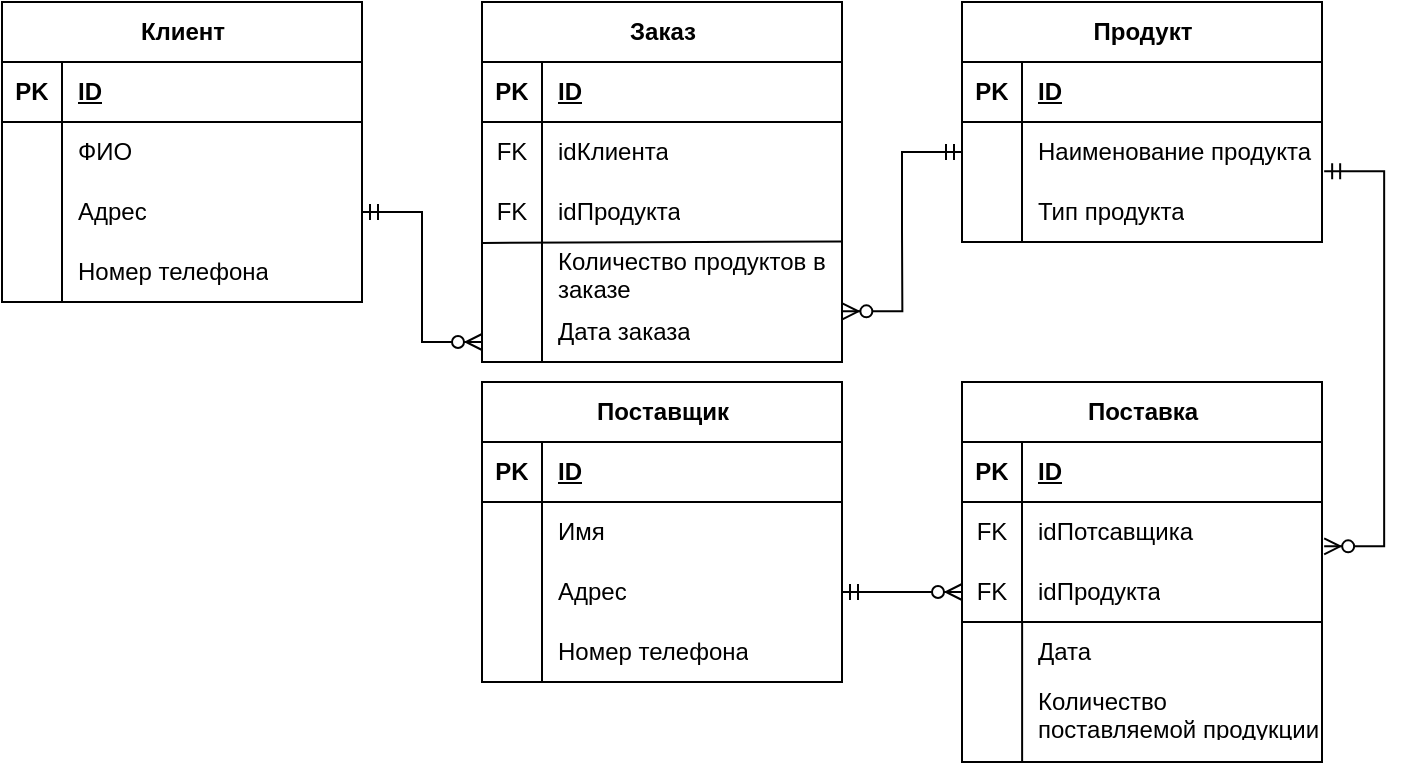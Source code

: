<mxfile version="21.1.2" type="device">
  <diagram name="Page-1" id="e56a1550-8fbb-45ad-956c-1786394a9013">
    <mxGraphModel dx="989" dy="1956" grid="1" gridSize="10" guides="1" tooltips="1" connect="1" arrows="1" fold="1" page="1" pageScale="1" pageWidth="1100" pageHeight="850" background="none" math="0" shadow="0">
      <root>
        <mxCell id="0" />
        <mxCell id="1" parent="0" />
        <mxCell id="4J-q9b5O59UkSo8UKCiJ-1" value="Поставщик" style="shape=table;startSize=30;container=1;collapsible=1;childLayout=tableLayout;fixedRows=1;rowLines=0;fontStyle=1;align=center;resizeLast=1;html=1;" parent="1" vertex="1">
          <mxGeometry x="470" y="100" width="180" height="150" as="geometry" />
        </mxCell>
        <mxCell id="4J-q9b5O59UkSo8UKCiJ-2" value="" style="shape=tableRow;horizontal=0;startSize=0;swimlaneHead=0;swimlaneBody=0;fillColor=none;collapsible=0;dropTarget=0;points=[[0,0.5],[1,0.5]];portConstraint=eastwest;top=0;left=0;right=0;bottom=1;" parent="4J-q9b5O59UkSo8UKCiJ-1" vertex="1">
          <mxGeometry y="30" width="180" height="30" as="geometry" />
        </mxCell>
        <mxCell id="4J-q9b5O59UkSo8UKCiJ-3" value="PK" style="shape=partialRectangle;connectable=0;fillColor=none;top=0;left=0;bottom=0;right=0;fontStyle=1;overflow=hidden;whiteSpace=wrap;html=1;" parent="4J-q9b5O59UkSo8UKCiJ-2" vertex="1">
          <mxGeometry width="30" height="30" as="geometry">
            <mxRectangle width="30" height="30" as="alternateBounds" />
          </mxGeometry>
        </mxCell>
        <mxCell id="4J-q9b5O59UkSo8UKCiJ-4" value="ID" style="shape=partialRectangle;connectable=0;fillColor=none;top=0;left=0;bottom=0;right=0;align=left;spacingLeft=6;fontStyle=5;overflow=hidden;whiteSpace=wrap;html=1;" parent="4J-q9b5O59UkSo8UKCiJ-2" vertex="1">
          <mxGeometry x="30" width="150" height="30" as="geometry">
            <mxRectangle width="150" height="30" as="alternateBounds" />
          </mxGeometry>
        </mxCell>
        <mxCell id="4J-q9b5O59UkSo8UKCiJ-5" value="" style="shape=tableRow;horizontal=0;startSize=0;swimlaneHead=0;swimlaneBody=0;fillColor=none;collapsible=0;dropTarget=0;points=[[0,0.5],[1,0.5]];portConstraint=eastwest;top=0;left=0;right=0;bottom=0;" parent="4J-q9b5O59UkSo8UKCiJ-1" vertex="1">
          <mxGeometry y="60" width="180" height="30" as="geometry" />
        </mxCell>
        <mxCell id="4J-q9b5O59UkSo8UKCiJ-6" value="" style="shape=partialRectangle;connectable=0;fillColor=none;top=0;left=0;bottom=0;right=0;editable=1;overflow=hidden;whiteSpace=wrap;html=1;" parent="4J-q9b5O59UkSo8UKCiJ-5" vertex="1">
          <mxGeometry width="30" height="30" as="geometry">
            <mxRectangle width="30" height="30" as="alternateBounds" />
          </mxGeometry>
        </mxCell>
        <mxCell id="4J-q9b5O59UkSo8UKCiJ-7" value="Имя" style="shape=partialRectangle;connectable=0;fillColor=none;top=0;left=0;bottom=0;right=0;align=left;spacingLeft=6;overflow=hidden;whiteSpace=wrap;html=1;" parent="4J-q9b5O59UkSo8UKCiJ-5" vertex="1">
          <mxGeometry x="30" width="150" height="30" as="geometry">
            <mxRectangle width="150" height="30" as="alternateBounds" />
          </mxGeometry>
        </mxCell>
        <mxCell id="4J-q9b5O59UkSo8UKCiJ-8" value="" style="shape=tableRow;horizontal=0;startSize=0;swimlaneHead=0;swimlaneBody=0;fillColor=none;collapsible=0;dropTarget=0;points=[[0,0.5],[1,0.5]];portConstraint=eastwest;top=0;left=0;right=0;bottom=0;" parent="4J-q9b5O59UkSo8UKCiJ-1" vertex="1">
          <mxGeometry y="90" width="180" height="30" as="geometry" />
        </mxCell>
        <mxCell id="4J-q9b5O59UkSo8UKCiJ-9" value="" style="shape=partialRectangle;connectable=0;fillColor=none;top=0;left=0;bottom=0;right=0;editable=1;overflow=hidden;whiteSpace=wrap;html=1;" parent="4J-q9b5O59UkSo8UKCiJ-8" vertex="1">
          <mxGeometry width="30" height="30" as="geometry">
            <mxRectangle width="30" height="30" as="alternateBounds" />
          </mxGeometry>
        </mxCell>
        <mxCell id="4J-q9b5O59UkSo8UKCiJ-10" value="Адрес" style="shape=partialRectangle;connectable=0;fillColor=none;top=0;left=0;bottom=0;right=0;align=left;spacingLeft=6;overflow=hidden;whiteSpace=wrap;html=1;" parent="4J-q9b5O59UkSo8UKCiJ-8" vertex="1">
          <mxGeometry x="30" width="150" height="30" as="geometry">
            <mxRectangle width="150" height="30" as="alternateBounds" />
          </mxGeometry>
        </mxCell>
        <mxCell id="4J-q9b5O59UkSo8UKCiJ-11" value="" style="shape=tableRow;horizontal=0;startSize=0;swimlaneHead=0;swimlaneBody=0;fillColor=none;collapsible=0;dropTarget=0;points=[[0,0.5],[1,0.5]];portConstraint=eastwest;top=0;left=0;right=0;bottom=0;" parent="4J-q9b5O59UkSo8UKCiJ-1" vertex="1">
          <mxGeometry y="120" width="180" height="30" as="geometry" />
        </mxCell>
        <mxCell id="4J-q9b5O59UkSo8UKCiJ-12" value="" style="shape=partialRectangle;connectable=0;fillColor=none;top=0;left=0;bottom=0;right=0;editable=1;overflow=hidden;whiteSpace=wrap;html=1;" parent="4J-q9b5O59UkSo8UKCiJ-11" vertex="1">
          <mxGeometry width="30" height="30" as="geometry">
            <mxRectangle width="30" height="30" as="alternateBounds" />
          </mxGeometry>
        </mxCell>
        <mxCell id="4J-q9b5O59UkSo8UKCiJ-13" value="Номер телефона" style="shape=partialRectangle;connectable=0;fillColor=none;top=0;left=0;bottom=0;right=0;align=left;spacingLeft=6;overflow=hidden;whiteSpace=wrap;html=1;" parent="4J-q9b5O59UkSo8UKCiJ-11" vertex="1">
          <mxGeometry x="30" width="150" height="30" as="geometry">
            <mxRectangle width="150" height="30" as="alternateBounds" />
          </mxGeometry>
        </mxCell>
        <mxCell id="4J-q9b5O59UkSo8UKCiJ-26" value="Заказ" style="shape=table;startSize=30;container=1;collapsible=1;childLayout=tableLayout;fixedRows=1;rowLines=0;fontStyle=1;align=center;resizeLast=1;html=1;" parent="1" vertex="1">
          <mxGeometry x="470" y="-90" width="180" height="180" as="geometry" />
        </mxCell>
        <mxCell id="4J-q9b5O59UkSo8UKCiJ-27" value="" style="shape=tableRow;horizontal=0;startSize=0;swimlaneHead=0;swimlaneBody=0;fillColor=none;collapsible=0;dropTarget=0;points=[[0,0.5],[1,0.5]];portConstraint=eastwest;top=0;left=0;right=0;bottom=1;" parent="4J-q9b5O59UkSo8UKCiJ-26" vertex="1">
          <mxGeometry y="30" width="180" height="30" as="geometry" />
        </mxCell>
        <mxCell id="4J-q9b5O59UkSo8UKCiJ-28" value="PK" style="shape=partialRectangle;connectable=0;fillColor=none;top=0;left=0;bottom=0;right=0;fontStyle=1;overflow=hidden;whiteSpace=wrap;html=1;" parent="4J-q9b5O59UkSo8UKCiJ-27" vertex="1">
          <mxGeometry width="30" height="30" as="geometry">
            <mxRectangle width="30" height="30" as="alternateBounds" />
          </mxGeometry>
        </mxCell>
        <mxCell id="4J-q9b5O59UkSo8UKCiJ-29" value="ID" style="shape=partialRectangle;connectable=0;fillColor=none;top=0;left=0;bottom=0;right=0;align=left;spacingLeft=6;fontStyle=5;overflow=hidden;whiteSpace=wrap;html=1;" parent="4J-q9b5O59UkSo8UKCiJ-27" vertex="1">
          <mxGeometry x="30" width="150" height="30" as="geometry">
            <mxRectangle width="150" height="30" as="alternateBounds" />
          </mxGeometry>
        </mxCell>
        <mxCell id="4J-q9b5O59UkSo8UKCiJ-30" value="" style="shape=tableRow;horizontal=0;startSize=0;swimlaneHead=0;swimlaneBody=0;fillColor=none;collapsible=0;dropTarget=0;points=[[0,0.5],[1,0.5]];portConstraint=eastwest;top=0;left=0;right=0;bottom=0;" parent="4J-q9b5O59UkSo8UKCiJ-26" vertex="1">
          <mxGeometry y="60" width="180" height="30" as="geometry" />
        </mxCell>
        <mxCell id="4J-q9b5O59UkSo8UKCiJ-31" value="FK" style="shape=partialRectangle;connectable=0;fillColor=none;top=0;left=0;bottom=0;right=0;editable=1;overflow=hidden;whiteSpace=wrap;html=1;" parent="4J-q9b5O59UkSo8UKCiJ-30" vertex="1">
          <mxGeometry width="30" height="30" as="geometry">
            <mxRectangle width="30" height="30" as="alternateBounds" />
          </mxGeometry>
        </mxCell>
        <mxCell id="4J-q9b5O59UkSo8UKCiJ-32" value="idКлиента" style="shape=partialRectangle;connectable=0;fillColor=none;top=0;left=0;bottom=0;right=0;align=left;spacingLeft=6;overflow=hidden;whiteSpace=wrap;html=1;" parent="4J-q9b5O59UkSo8UKCiJ-30" vertex="1">
          <mxGeometry x="30" width="150" height="30" as="geometry">
            <mxRectangle width="150" height="30" as="alternateBounds" />
          </mxGeometry>
        </mxCell>
        <mxCell id="4J-q9b5O59UkSo8UKCiJ-33" value="" style="shape=tableRow;horizontal=0;startSize=0;swimlaneHead=0;swimlaneBody=0;fillColor=none;collapsible=0;dropTarget=0;points=[[0,0.5],[1,0.5]];portConstraint=eastwest;top=0;left=0;right=0;bottom=0;" parent="4J-q9b5O59UkSo8UKCiJ-26" vertex="1">
          <mxGeometry y="90" width="180" height="30" as="geometry" />
        </mxCell>
        <mxCell id="4J-q9b5O59UkSo8UKCiJ-34" value="FK" style="shape=partialRectangle;connectable=0;fillColor=none;top=0;left=0;bottom=0;right=0;editable=1;overflow=hidden;whiteSpace=wrap;html=1;" parent="4J-q9b5O59UkSo8UKCiJ-33" vertex="1">
          <mxGeometry width="30" height="30" as="geometry">
            <mxRectangle width="30" height="30" as="alternateBounds" />
          </mxGeometry>
        </mxCell>
        <mxCell id="4J-q9b5O59UkSo8UKCiJ-35" value="idПродукта" style="shape=partialRectangle;connectable=0;fillColor=none;top=0;left=0;bottom=0;right=0;align=left;spacingLeft=6;overflow=hidden;whiteSpace=wrap;html=1;" parent="4J-q9b5O59UkSo8UKCiJ-33" vertex="1">
          <mxGeometry x="30" width="150" height="30" as="geometry">
            <mxRectangle width="150" height="30" as="alternateBounds" />
          </mxGeometry>
        </mxCell>
        <mxCell id="4J-q9b5O59UkSo8UKCiJ-36" value="" style="shape=tableRow;horizontal=0;startSize=0;swimlaneHead=0;swimlaneBody=0;fillColor=none;collapsible=0;dropTarget=0;points=[[0,0.5],[1,0.5]];portConstraint=eastwest;top=0;left=0;right=0;bottom=0;" parent="4J-q9b5O59UkSo8UKCiJ-26" vertex="1">
          <mxGeometry y="120" width="180" height="30" as="geometry" />
        </mxCell>
        <mxCell id="4J-q9b5O59UkSo8UKCiJ-37" value="" style="shape=partialRectangle;connectable=0;fillColor=none;top=0;left=0;bottom=0;right=0;editable=1;overflow=hidden;whiteSpace=wrap;html=1;" parent="4J-q9b5O59UkSo8UKCiJ-36" vertex="1">
          <mxGeometry width="30" height="30" as="geometry">
            <mxRectangle width="30" height="30" as="alternateBounds" />
          </mxGeometry>
        </mxCell>
        <mxCell id="4J-q9b5O59UkSo8UKCiJ-38" value="Количество продуктов в заказе" style="shape=partialRectangle;connectable=0;fillColor=none;top=0;left=0;bottom=0;right=0;align=left;spacingLeft=6;overflow=hidden;whiteSpace=wrap;html=1;" parent="4J-q9b5O59UkSo8UKCiJ-36" vertex="1">
          <mxGeometry x="30" width="150" height="30" as="geometry">
            <mxRectangle width="150" height="30" as="alternateBounds" />
          </mxGeometry>
        </mxCell>
        <mxCell id="zabKqEmZlj4VJ8PQ3bpC-7" value="" style="endArrow=none;html=1;rounded=0;entryX=0.002;entryY=1.015;entryDx=0;entryDy=0;entryPerimeter=0;exitX=0.998;exitY=-0.008;exitDx=0;exitDy=0;exitPerimeter=0;" edge="1" parent="4J-q9b5O59UkSo8UKCiJ-26" source="4J-q9b5O59UkSo8UKCiJ-36" target="4J-q9b5O59UkSo8UKCiJ-33">
          <mxGeometry width="50" height="50" relative="1" as="geometry">
            <mxPoint x="100" y="210" as="sourcePoint" />
            <mxPoint x="150" y="160" as="targetPoint" />
          </mxGeometry>
        </mxCell>
        <mxCell id="4J-q9b5O59UkSo8UKCiJ-39" value="" style="shape=partialRectangle;connectable=0;fillColor=none;top=0;left=0;bottom=0;right=0;editable=1;overflow=hidden;whiteSpace=wrap;html=1;" parent="1" vertex="1">
          <mxGeometry x="470" y="60" width="30" height="30" as="geometry">
            <mxRectangle width="30" height="30" as="alternateBounds" />
          </mxGeometry>
        </mxCell>
        <mxCell id="4J-q9b5O59UkSo8UKCiJ-40" value="Дата заказа" style="shape=partialRectangle;connectable=0;fillColor=none;top=0;left=0;bottom=0;right=0;align=left;spacingLeft=6;overflow=hidden;whiteSpace=wrap;html=1;" parent="1" vertex="1">
          <mxGeometry x="500" y="60" width="150" height="30" as="geometry">
            <mxRectangle width="150" height="30" as="alternateBounds" />
          </mxGeometry>
        </mxCell>
        <mxCell id="4J-q9b5O59UkSo8UKCiJ-41" value="" style="endArrow=none;html=1;rounded=0;" parent="1" edge="1">
          <mxGeometry width="50" height="50" relative="1" as="geometry">
            <mxPoint x="500" y="90" as="sourcePoint" />
            <mxPoint x="500" y="60" as="targetPoint" />
          </mxGeometry>
        </mxCell>
        <mxCell id="4J-q9b5O59UkSo8UKCiJ-46" value="Клиент" style="shape=table;startSize=30;container=1;collapsible=1;childLayout=tableLayout;fixedRows=1;rowLines=0;fontStyle=1;align=center;resizeLast=1;html=1;" parent="1" vertex="1">
          <mxGeometry x="230" y="-90" width="180" height="150" as="geometry" />
        </mxCell>
        <mxCell id="4J-q9b5O59UkSo8UKCiJ-47" value="" style="shape=tableRow;horizontal=0;startSize=0;swimlaneHead=0;swimlaneBody=0;fillColor=none;collapsible=0;dropTarget=0;points=[[0,0.5],[1,0.5]];portConstraint=eastwest;top=0;left=0;right=0;bottom=1;" parent="4J-q9b5O59UkSo8UKCiJ-46" vertex="1">
          <mxGeometry y="30" width="180" height="30" as="geometry" />
        </mxCell>
        <mxCell id="4J-q9b5O59UkSo8UKCiJ-48" value="PK" style="shape=partialRectangle;connectable=0;fillColor=none;top=0;left=0;bottom=0;right=0;fontStyle=1;overflow=hidden;whiteSpace=wrap;html=1;" parent="4J-q9b5O59UkSo8UKCiJ-47" vertex="1">
          <mxGeometry width="30" height="30" as="geometry">
            <mxRectangle width="30" height="30" as="alternateBounds" />
          </mxGeometry>
        </mxCell>
        <mxCell id="4J-q9b5O59UkSo8UKCiJ-49" value="ID" style="shape=partialRectangle;connectable=0;fillColor=none;top=0;left=0;bottom=0;right=0;align=left;spacingLeft=6;fontStyle=5;overflow=hidden;whiteSpace=wrap;html=1;" parent="4J-q9b5O59UkSo8UKCiJ-47" vertex="1">
          <mxGeometry x="30" width="150" height="30" as="geometry">
            <mxRectangle width="150" height="30" as="alternateBounds" />
          </mxGeometry>
        </mxCell>
        <mxCell id="4J-q9b5O59UkSo8UKCiJ-50" value="" style="shape=tableRow;horizontal=0;startSize=0;swimlaneHead=0;swimlaneBody=0;fillColor=none;collapsible=0;dropTarget=0;points=[[0,0.5],[1,0.5]];portConstraint=eastwest;top=0;left=0;right=0;bottom=0;" parent="4J-q9b5O59UkSo8UKCiJ-46" vertex="1">
          <mxGeometry y="60" width="180" height="30" as="geometry" />
        </mxCell>
        <mxCell id="4J-q9b5O59UkSo8UKCiJ-51" value="" style="shape=partialRectangle;connectable=0;fillColor=none;top=0;left=0;bottom=0;right=0;editable=1;overflow=hidden;whiteSpace=wrap;html=1;" parent="4J-q9b5O59UkSo8UKCiJ-50" vertex="1">
          <mxGeometry width="30" height="30" as="geometry">
            <mxRectangle width="30" height="30" as="alternateBounds" />
          </mxGeometry>
        </mxCell>
        <mxCell id="4J-q9b5O59UkSo8UKCiJ-52" value="ФИО" style="shape=partialRectangle;connectable=0;fillColor=none;top=0;left=0;bottom=0;right=0;align=left;spacingLeft=6;overflow=hidden;whiteSpace=wrap;html=1;" parent="4J-q9b5O59UkSo8UKCiJ-50" vertex="1">
          <mxGeometry x="30" width="150" height="30" as="geometry">
            <mxRectangle width="150" height="30" as="alternateBounds" />
          </mxGeometry>
        </mxCell>
        <mxCell id="4J-q9b5O59UkSo8UKCiJ-53" value="" style="shape=tableRow;horizontal=0;startSize=0;swimlaneHead=0;swimlaneBody=0;fillColor=none;collapsible=0;dropTarget=0;points=[[0,0.5],[1,0.5]];portConstraint=eastwest;top=0;left=0;right=0;bottom=0;" parent="4J-q9b5O59UkSo8UKCiJ-46" vertex="1">
          <mxGeometry y="90" width="180" height="30" as="geometry" />
        </mxCell>
        <mxCell id="4J-q9b5O59UkSo8UKCiJ-54" value="" style="shape=partialRectangle;connectable=0;fillColor=none;top=0;left=0;bottom=0;right=0;editable=1;overflow=hidden;whiteSpace=wrap;html=1;" parent="4J-q9b5O59UkSo8UKCiJ-53" vertex="1">
          <mxGeometry width="30" height="30" as="geometry">
            <mxRectangle width="30" height="30" as="alternateBounds" />
          </mxGeometry>
        </mxCell>
        <mxCell id="4J-q9b5O59UkSo8UKCiJ-55" value="Адрес" style="shape=partialRectangle;connectable=0;fillColor=none;top=0;left=0;bottom=0;right=0;align=left;spacingLeft=6;overflow=hidden;whiteSpace=wrap;html=1;" parent="4J-q9b5O59UkSo8UKCiJ-53" vertex="1">
          <mxGeometry x="30" width="150" height="30" as="geometry">
            <mxRectangle width="150" height="30" as="alternateBounds" />
          </mxGeometry>
        </mxCell>
        <mxCell id="4J-q9b5O59UkSo8UKCiJ-56" value="" style="shape=tableRow;horizontal=0;startSize=0;swimlaneHead=0;swimlaneBody=0;fillColor=none;collapsible=0;dropTarget=0;points=[[0,0.5],[1,0.5]];portConstraint=eastwest;top=0;left=0;right=0;bottom=0;" parent="4J-q9b5O59UkSo8UKCiJ-46" vertex="1">
          <mxGeometry y="120" width="180" height="30" as="geometry" />
        </mxCell>
        <mxCell id="4J-q9b5O59UkSo8UKCiJ-57" value="" style="shape=partialRectangle;connectable=0;fillColor=none;top=0;left=0;bottom=0;right=0;editable=1;overflow=hidden;whiteSpace=wrap;html=1;" parent="4J-q9b5O59UkSo8UKCiJ-56" vertex="1">
          <mxGeometry width="30" height="30" as="geometry">
            <mxRectangle width="30" height="30" as="alternateBounds" />
          </mxGeometry>
        </mxCell>
        <mxCell id="4J-q9b5O59UkSo8UKCiJ-58" value="Номер телефона" style="shape=partialRectangle;connectable=0;fillColor=none;top=0;left=0;bottom=0;right=0;align=left;spacingLeft=6;overflow=hidden;whiteSpace=wrap;html=1;" parent="4J-q9b5O59UkSo8UKCiJ-56" vertex="1">
          <mxGeometry x="30" width="150" height="30" as="geometry">
            <mxRectangle width="150" height="30" as="alternateBounds" />
          </mxGeometry>
        </mxCell>
        <mxCell id="4J-q9b5O59UkSo8UKCiJ-59" value="Продукт" style="shape=table;startSize=30;container=1;collapsible=1;childLayout=tableLayout;fixedRows=1;rowLines=0;fontStyle=1;align=center;resizeLast=1;html=1;" parent="1" vertex="1">
          <mxGeometry x="710" y="-90" width="180" height="120" as="geometry" />
        </mxCell>
        <mxCell id="4J-q9b5O59UkSo8UKCiJ-60" value="" style="shape=tableRow;horizontal=0;startSize=0;swimlaneHead=0;swimlaneBody=0;fillColor=none;collapsible=0;dropTarget=0;points=[[0,0.5],[1,0.5]];portConstraint=eastwest;top=0;left=0;right=0;bottom=1;" parent="4J-q9b5O59UkSo8UKCiJ-59" vertex="1">
          <mxGeometry y="30" width="180" height="30" as="geometry" />
        </mxCell>
        <mxCell id="4J-q9b5O59UkSo8UKCiJ-61" value="PK" style="shape=partialRectangle;connectable=0;fillColor=none;top=0;left=0;bottom=0;right=0;fontStyle=1;overflow=hidden;whiteSpace=wrap;html=1;" parent="4J-q9b5O59UkSo8UKCiJ-60" vertex="1">
          <mxGeometry width="30" height="30" as="geometry">
            <mxRectangle width="30" height="30" as="alternateBounds" />
          </mxGeometry>
        </mxCell>
        <mxCell id="4J-q9b5O59UkSo8UKCiJ-62" value="ID" style="shape=partialRectangle;connectable=0;fillColor=none;top=0;left=0;bottom=0;right=0;align=left;spacingLeft=6;fontStyle=5;overflow=hidden;whiteSpace=wrap;html=1;" parent="4J-q9b5O59UkSo8UKCiJ-60" vertex="1">
          <mxGeometry x="30" width="150" height="30" as="geometry">
            <mxRectangle width="150" height="30" as="alternateBounds" />
          </mxGeometry>
        </mxCell>
        <mxCell id="4J-q9b5O59UkSo8UKCiJ-63" value="" style="shape=tableRow;horizontal=0;startSize=0;swimlaneHead=0;swimlaneBody=0;fillColor=none;collapsible=0;dropTarget=0;points=[[0,0.5],[1,0.5]];portConstraint=eastwest;top=0;left=0;right=0;bottom=0;" parent="4J-q9b5O59UkSo8UKCiJ-59" vertex="1">
          <mxGeometry y="60" width="180" height="30" as="geometry" />
        </mxCell>
        <mxCell id="4J-q9b5O59UkSo8UKCiJ-64" value="" style="shape=partialRectangle;connectable=0;fillColor=none;top=0;left=0;bottom=0;right=0;editable=1;overflow=hidden;whiteSpace=wrap;html=1;" parent="4J-q9b5O59UkSo8UKCiJ-63" vertex="1">
          <mxGeometry width="30" height="30" as="geometry">
            <mxRectangle width="30" height="30" as="alternateBounds" />
          </mxGeometry>
        </mxCell>
        <mxCell id="4J-q9b5O59UkSo8UKCiJ-65" value="Наименование продукта" style="shape=partialRectangle;connectable=0;fillColor=none;top=0;left=0;bottom=0;right=0;align=left;spacingLeft=6;overflow=hidden;whiteSpace=wrap;html=1;" parent="4J-q9b5O59UkSo8UKCiJ-63" vertex="1">
          <mxGeometry x="30" width="150" height="30" as="geometry">
            <mxRectangle width="150" height="30" as="alternateBounds" />
          </mxGeometry>
        </mxCell>
        <mxCell id="4J-q9b5O59UkSo8UKCiJ-66" value="" style="shape=tableRow;horizontal=0;startSize=0;swimlaneHead=0;swimlaneBody=0;fillColor=none;collapsible=0;dropTarget=0;points=[[0,0.5],[1,0.5]];portConstraint=eastwest;top=0;left=0;right=0;bottom=0;" parent="4J-q9b5O59UkSo8UKCiJ-59" vertex="1">
          <mxGeometry y="90" width="180" height="30" as="geometry" />
        </mxCell>
        <mxCell id="4J-q9b5O59UkSo8UKCiJ-67" value="" style="shape=partialRectangle;connectable=0;fillColor=none;top=0;left=0;bottom=0;right=0;editable=1;overflow=hidden;whiteSpace=wrap;html=1;" parent="4J-q9b5O59UkSo8UKCiJ-66" vertex="1">
          <mxGeometry width="30" height="30" as="geometry">
            <mxRectangle width="30" height="30" as="alternateBounds" />
          </mxGeometry>
        </mxCell>
        <mxCell id="4J-q9b5O59UkSo8UKCiJ-68" value="Тип продукта" style="shape=partialRectangle;connectable=0;fillColor=none;top=0;left=0;bottom=0;right=0;align=left;spacingLeft=6;overflow=hidden;whiteSpace=wrap;html=1;" parent="4J-q9b5O59UkSo8UKCiJ-66" vertex="1">
          <mxGeometry x="30" width="150" height="30" as="geometry">
            <mxRectangle width="150" height="30" as="alternateBounds" />
          </mxGeometry>
        </mxCell>
        <mxCell id="4J-q9b5O59UkSo8UKCiJ-72" value="Поставка" style="shape=table;startSize=30;container=1;collapsible=1;childLayout=tableLayout;fixedRows=1;rowLines=0;fontStyle=1;align=center;resizeLast=1;html=1;" parent="1" vertex="1">
          <mxGeometry x="710" y="100" width="180" height="120" as="geometry" />
        </mxCell>
        <mxCell id="4J-q9b5O59UkSo8UKCiJ-73" value="" style="shape=tableRow;horizontal=0;startSize=0;swimlaneHead=0;swimlaneBody=0;fillColor=none;collapsible=0;dropTarget=0;points=[[0,0.5],[1,0.5]];portConstraint=eastwest;top=0;left=0;right=0;bottom=1;" parent="4J-q9b5O59UkSo8UKCiJ-72" vertex="1">
          <mxGeometry y="30" width="180" height="30" as="geometry" />
        </mxCell>
        <mxCell id="4J-q9b5O59UkSo8UKCiJ-74" value="PK" style="shape=partialRectangle;connectable=0;fillColor=none;top=0;left=0;bottom=0;right=0;fontStyle=1;overflow=hidden;whiteSpace=wrap;html=1;" parent="4J-q9b5O59UkSo8UKCiJ-73" vertex="1">
          <mxGeometry width="30" height="30" as="geometry">
            <mxRectangle width="30" height="30" as="alternateBounds" />
          </mxGeometry>
        </mxCell>
        <mxCell id="4J-q9b5O59UkSo8UKCiJ-75" value="ID" style="shape=partialRectangle;connectable=0;fillColor=none;top=0;left=0;bottom=0;right=0;align=left;spacingLeft=6;fontStyle=5;overflow=hidden;whiteSpace=wrap;html=1;" parent="4J-q9b5O59UkSo8UKCiJ-73" vertex="1">
          <mxGeometry x="30" width="150" height="30" as="geometry">
            <mxRectangle width="150" height="30" as="alternateBounds" />
          </mxGeometry>
        </mxCell>
        <mxCell id="4J-q9b5O59UkSo8UKCiJ-76" value="" style="shape=tableRow;horizontal=0;startSize=0;swimlaneHead=0;swimlaneBody=0;fillColor=none;collapsible=0;dropTarget=0;points=[[0,0.5],[1,0.5]];portConstraint=eastwest;top=0;left=0;right=0;bottom=0;" parent="4J-q9b5O59UkSo8UKCiJ-72" vertex="1">
          <mxGeometry y="60" width="180" height="30" as="geometry" />
        </mxCell>
        <mxCell id="4J-q9b5O59UkSo8UKCiJ-77" value="FK" style="shape=partialRectangle;connectable=0;fillColor=none;top=0;left=0;bottom=0;right=0;editable=1;overflow=hidden;whiteSpace=wrap;html=1;" parent="4J-q9b5O59UkSo8UKCiJ-76" vertex="1">
          <mxGeometry width="30" height="30" as="geometry">
            <mxRectangle width="30" height="30" as="alternateBounds" />
          </mxGeometry>
        </mxCell>
        <mxCell id="4J-q9b5O59UkSo8UKCiJ-78" value="idПотсавщика" style="shape=partialRectangle;connectable=0;fillColor=none;top=0;left=0;bottom=0;right=0;align=left;spacingLeft=6;overflow=hidden;whiteSpace=wrap;html=1;" parent="4J-q9b5O59UkSo8UKCiJ-76" vertex="1">
          <mxGeometry x="30" width="150" height="30" as="geometry">
            <mxRectangle width="150" height="30" as="alternateBounds" />
          </mxGeometry>
        </mxCell>
        <mxCell id="4J-q9b5O59UkSo8UKCiJ-79" value="" style="shape=tableRow;horizontal=0;startSize=0;swimlaneHead=0;swimlaneBody=0;fillColor=none;collapsible=0;dropTarget=0;points=[[0,0.5],[1,0.5]];portConstraint=eastwest;top=0;left=0;right=0;bottom=0;" parent="4J-q9b5O59UkSo8UKCiJ-72" vertex="1">
          <mxGeometry y="90" width="180" height="30" as="geometry" />
        </mxCell>
        <mxCell id="4J-q9b5O59UkSo8UKCiJ-80" value="FK" style="shape=partialRectangle;connectable=0;fillColor=none;top=0;left=0;bottom=0;right=0;editable=1;overflow=hidden;whiteSpace=wrap;html=1;" parent="4J-q9b5O59UkSo8UKCiJ-79" vertex="1">
          <mxGeometry width="30" height="30" as="geometry">
            <mxRectangle width="30" height="30" as="alternateBounds" />
          </mxGeometry>
        </mxCell>
        <mxCell id="4J-q9b5O59UkSo8UKCiJ-81" value="idПродукта" style="shape=partialRectangle;connectable=0;fillColor=none;top=0;left=0;bottom=0;right=0;align=left;spacingLeft=6;overflow=hidden;whiteSpace=wrap;html=1;" parent="4J-q9b5O59UkSo8UKCiJ-79" vertex="1">
          <mxGeometry x="30" width="150" height="30" as="geometry">
            <mxRectangle width="150" height="30" as="alternateBounds" />
          </mxGeometry>
        </mxCell>
        <mxCell id="4J-q9b5O59UkSo8UKCiJ-108" value="" style="edgeStyle=entityRelationEdgeStyle;fontSize=12;html=1;endArrow=ERzeroToMany;startArrow=ERmandOne;rounded=0;jumpStyle=none;exitX=1;exitY=0.5;exitDx=0;exitDy=0;" parent="1" source="4J-q9b5O59UkSo8UKCiJ-53" edge="1">
          <mxGeometry width="100" height="100" relative="1" as="geometry">
            <mxPoint x="380" y="80" as="sourcePoint" />
            <mxPoint x="470" y="80" as="targetPoint" />
          </mxGeometry>
        </mxCell>
        <mxCell id="4J-q9b5O59UkSo8UKCiJ-109" value="" style="edgeStyle=entityRelationEdgeStyle;fontSize=12;html=1;endArrow=ERzeroToMany;startArrow=ERmandOne;rounded=0;jumpStyle=none;entryX=1.001;entryY=1.156;entryDx=0;entryDy=0;entryPerimeter=0;exitX=0;exitY=0.5;exitDx=0;exitDy=0;" parent="1" source="4J-q9b5O59UkSo8UKCiJ-63" target="4J-q9b5O59UkSo8UKCiJ-36" edge="1">
          <mxGeometry width="100" height="100" relative="1" as="geometry">
            <mxPoint x="640" y="74.58" as="sourcePoint" />
            <mxPoint x="730" y="74.58" as="targetPoint" />
          </mxGeometry>
        </mxCell>
        <mxCell id="4J-q9b5O59UkSo8UKCiJ-114" value="" style="edgeStyle=entityRelationEdgeStyle;fontSize=12;html=1;endArrow=ERzeroToMany;startArrow=ERmandOne;rounded=0;jumpStyle=none;exitX=1.006;exitY=0.822;exitDx=0;exitDy=0;exitPerimeter=0;entryX=1.006;entryY=0.739;entryDx=0;entryDy=0;entryPerimeter=0;" parent="1" source="4J-q9b5O59UkSo8UKCiJ-63" target="4J-q9b5O59UkSo8UKCiJ-76" edge="1">
          <mxGeometry width="100" height="100" relative="1" as="geometry">
            <mxPoint x="480" y="420" as="sourcePoint" />
            <mxPoint x="970" y="130" as="targetPoint" />
          </mxGeometry>
        </mxCell>
        <mxCell id="4J-q9b5O59UkSo8UKCiJ-115" value="" style="edgeStyle=entityRelationEdgeStyle;fontSize=12;html=1;endArrow=ERzeroToMany;startArrow=ERmandOne;rounded=0;jumpStyle=none;exitX=1;exitY=0.5;exitDx=0;exitDy=0;entryX=0;entryY=0.5;entryDx=0;entryDy=0;" parent="1" source="4J-q9b5O59UkSo8UKCiJ-8" target="4J-q9b5O59UkSo8UKCiJ-79" edge="1">
          <mxGeometry width="100" height="100" relative="1" as="geometry">
            <mxPoint x="340" y="600" as="sourcePoint" />
            <mxPoint x="430" y="600" as="targetPoint" />
          </mxGeometry>
        </mxCell>
        <mxCell id="zabKqEmZlj4VJ8PQ3bpC-1" value="" style="shape=partialRectangle;connectable=0;fillColor=none;top=0;left=0;bottom=0;right=0;editable=1;overflow=hidden;whiteSpace=wrap;html=1;" vertex="1" parent="1">
          <mxGeometry x="710" y="220" width="30" height="30" as="geometry">
            <mxRectangle width="30" height="30" as="alternateBounds" />
          </mxGeometry>
        </mxCell>
        <mxCell id="zabKqEmZlj4VJ8PQ3bpC-2" value="Дата" style="shape=partialRectangle;connectable=0;fillColor=none;top=0;left=0;bottom=0;right=0;align=left;spacingLeft=6;overflow=hidden;whiteSpace=wrap;html=1;" vertex="1" parent="1">
          <mxGeometry x="740" y="220" width="150" height="30" as="geometry">
            <mxRectangle width="150" height="30" as="alternateBounds" />
          </mxGeometry>
        </mxCell>
        <mxCell id="zabKqEmZlj4VJ8PQ3bpC-3" value="" style="shape=partialRectangle;connectable=0;fillColor=none;top=0;left=0;bottom=0;right=0;editable=1;overflow=hidden;whiteSpace=wrap;html=1;" vertex="1" parent="1">
          <mxGeometry x="710" y="250" width="30" height="30" as="geometry">
            <mxRectangle width="30" height="30" as="alternateBounds" />
          </mxGeometry>
        </mxCell>
        <mxCell id="zabKqEmZlj4VJ8PQ3bpC-4" value="Количество поставляемой продукции" style="shape=partialRectangle;connectable=0;fillColor=none;top=0;left=0;bottom=0;right=0;align=left;spacingLeft=6;overflow=hidden;whiteSpace=wrap;html=1;" vertex="1" parent="1">
          <mxGeometry x="740" y="250" width="150" height="30" as="geometry">
            <mxRectangle width="150" height="30" as="alternateBounds" />
          </mxGeometry>
        </mxCell>
        <mxCell id="zabKqEmZlj4VJ8PQ3bpC-5" value="" style="swimlane;startSize=0;" vertex="1" parent="1">
          <mxGeometry x="710" y="220" width="180" height="70" as="geometry" />
        </mxCell>
        <mxCell id="zabKqEmZlj4VJ8PQ3bpC-6" value="" style="endArrow=none;html=1;rounded=0;entryX=0.167;entryY=-0.008;entryDx=0;entryDy=0;entryPerimeter=0;exitX=0.167;exitY=1.006;exitDx=0;exitDy=0;exitPerimeter=0;" edge="1" parent="1" source="zabKqEmZlj4VJ8PQ3bpC-5" target="zabKqEmZlj4VJ8PQ3bpC-5">
          <mxGeometry width="50" height="50" relative="1" as="geometry">
            <mxPoint x="670" y="370" as="sourcePoint" />
            <mxPoint x="680" y="310" as="targetPoint" />
          </mxGeometry>
        </mxCell>
      </root>
    </mxGraphModel>
  </diagram>
</mxfile>
